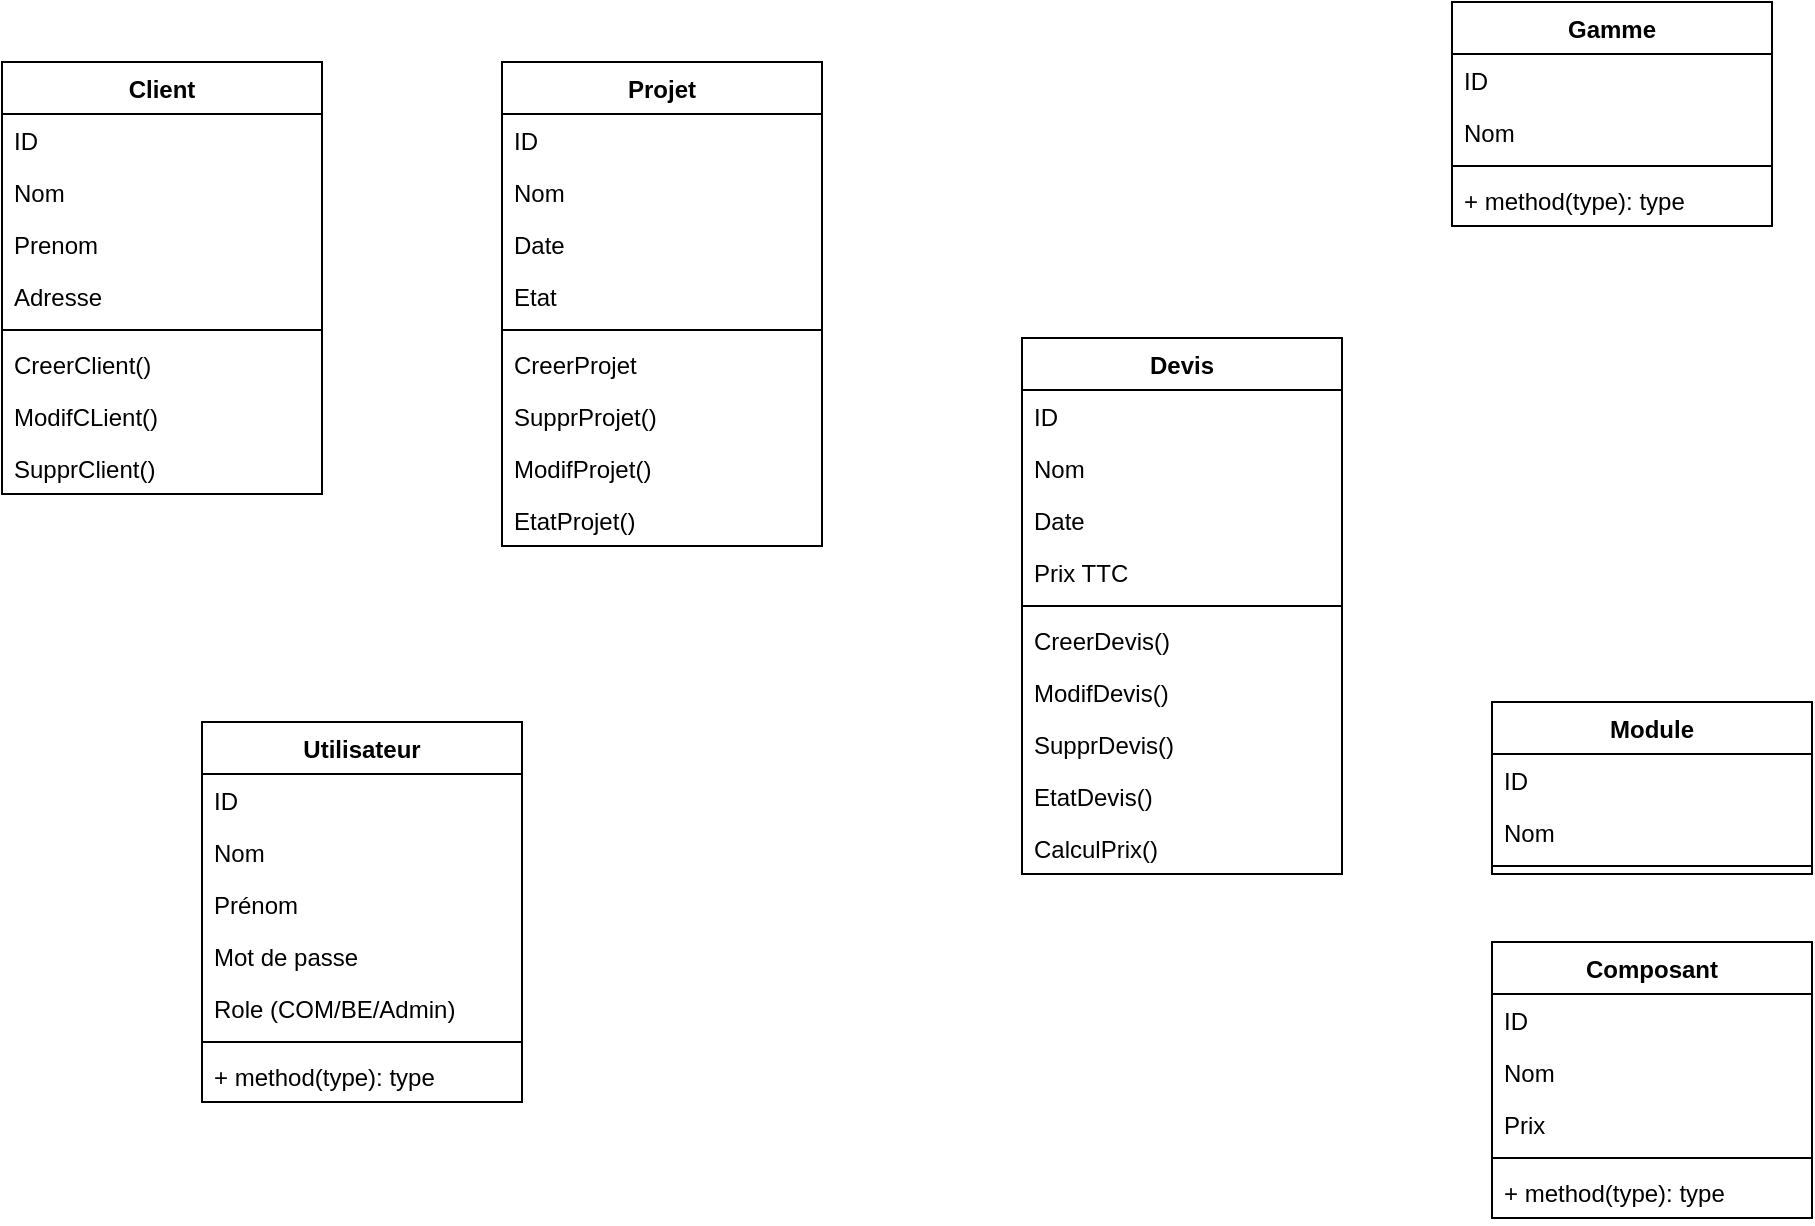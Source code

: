 <mxfile version="12.7.4"><diagram id="3MPF4Nu7-H0E-pPs9DYu" name="Page-1"><mxGraphModel dx="1024" dy="534" grid="1" gridSize="10" guides="1" tooltips="1" connect="1" arrows="1" fold="1" page="1" pageScale="1" pageWidth="1169" pageHeight="827" math="0" shadow="0"><root><mxCell id="0"/><mxCell id="1" parent="0"/><mxCell id="tQUFKJ-24xpen7sSSuuh-1" value="Client" style="swimlane;fontStyle=1;align=center;verticalAlign=top;childLayout=stackLayout;horizontal=1;startSize=26;horizontalStack=0;resizeParent=1;resizeParentMax=0;resizeLast=0;collapsible=1;marginBottom=0;" vertex="1" parent="1"><mxGeometry x="40" y="210" width="160" height="216" as="geometry"/></mxCell><mxCell id="tQUFKJ-24xpen7sSSuuh-2" value="ID" style="text;strokeColor=none;fillColor=none;align=left;verticalAlign=top;spacingLeft=4;spacingRight=4;overflow=hidden;rotatable=0;points=[[0,0.5],[1,0.5]];portConstraint=eastwest;" vertex="1" parent="tQUFKJ-24xpen7sSSuuh-1"><mxGeometry y="26" width="160" height="26" as="geometry"/></mxCell><mxCell id="tQUFKJ-24xpen7sSSuuh-31" value="Nom" style="text;strokeColor=none;fillColor=none;align=left;verticalAlign=top;spacingLeft=4;spacingRight=4;overflow=hidden;rotatable=0;points=[[0,0.5],[1,0.5]];portConstraint=eastwest;" vertex="1" parent="tQUFKJ-24xpen7sSSuuh-1"><mxGeometry y="52" width="160" height="26" as="geometry"/></mxCell><mxCell id="tQUFKJ-24xpen7sSSuuh-32" value="Prenom" style="text;strokeColor=none;fillColor=none;align=left;verticalAlign=top;spacingLeft=4;spacingRight=4;overflow=hidden;rotatable=0;points=[[0,0.5],[1,0.5]];portConstraint=eastwest;" vertex="1" parent="tQUFKJ-24xpen7sSSuuh-1"><mxGeometry y="78" width="160" height="26" as="geometry"/></mxCell><mxCell id="tQUFKJ-24xpen7sSSuuh-33" value="Adresse" style="text;strokeColor=none;fillColor=none;align=left;verticalAlign=top;spacingLeft=4;spacingRight=4;overflow=hidden;rotatable=0;points=[[0,0.5],[1,0.5]];portConstraint=eastwest;" vertex="1" parent="tQUFKJ-24xpen7sSSuuh-1"><mxGeometry y="104" width="160" height="26" as="geometry"/></mxCell><mxCell id="tQUFKJ-24xpen7sSSuuh-3" value="" style="line;strokeWidth=1;fillColor=none;align=left;verticalAlign=middle;spacingTop=-1;spacingLeft=3;spacingRight=3;rotatable=0;labelPosition=right;points=[];portConstraint=eastwest;" vertex="1" parent="tQUFKJ-24xpen7sSSuuh-1"><mxGeometry y="130" width="160" height="8" as="geometry"/></mxCell><mxCell id="tQUFKJ-24xpen7sSSuuh-4" value="CreerClient()" style="text;strokeColor=none;fillColor=none;align=left;verticalAlign=top;spacingLeft=4;spacingRight=4;overflow=hidden;rotatable=0;points=[[0,0.5],[1,0.5]];portConstraint=eastwest;" vertex="1" parent="tQUFKJ-24xpen7sSSuuh-1"><mxGeometry y="138" width="160" height="26" as="geometry"/></mxCell><mxCell id="tQUFKJ-24xpen7sSSuuh-34" value="ModifCLient()" style="text;strokeColor=none;fillColor=none;align=left;verticalAlign=top;spacingLeft=4;spacingRight=4;overflow=hidden;rotatable=0;points=[[0,0.5],[1,0.5]];portConstraint=eastwest;" vertex="1" parent="tQUFKJ-24xpen7sSSuuh-1"><mxGeometry y="164" width="160" height="26" as="geometry"/></mxCell><mxCell id="tQUFKJ-24xpen7sSSuuh-35" value="SupprClient()" style="text;strokeColor=none;fillColor=none;align=left;verticalAlign=top;spacingLeft=4;spacingRight=4;overflow=hidden;rotatable=0;points=[[0,0.5],[1,0.5]];portConstraint=eastwest;" vertex="1" parent="tQUFKJ-24xpen7sSSuuh-1"><mxGeometry y="190" width="160" height="26" as="geometry"/></mxCell><mxCell id="tQUFKJ-24xpen7sSSuuh-5" value="Projet" style="swimlane;fontStyle=1;align=center;verticalAlign=top;childLayout=stackLayout;horizontal=1;startSize=26;horizontalStack=0;resizeParent=1;resizeParentMax=0;resizeLast=0;collapsible=1;marginBottom=0;" vertex="1" parent="1"><mxGeometry x="290" y="210" width="160" height="242" as="geometry"/></mxCell><mxCell id="tQUFKJ-24xpen7sSSuuh-6" value="ID" style="text;strokeColor=none;fillColor=none;align=left;verticalAlign=top;spacingLeft=4;spacingRight=4;overflow=hidden;rotatable=0;points=[[0,0.5],[1,0.5]];portConstraint=eastwest;" vertex="1" parent="tQUFKJ-24xpen7sSSuuh-5"><mxGeometry y="26" width="160" height="26" as="geometry"/></mxCell><mxCell id="tQUFKJ-24xpen7sSSuuh-25" value="Nom" style="text;strokeColor=none;fillColor=none;align=left;verticalAlign=top;spacingLeft=4;spacingRight=4;overflow=hidden;rotatable=0;points=[[0,0.5],[1,0.5]];portConstraint=eastwest;" vertex="1" parent="tQUFKJ-24xpen7sSSuuh-5"><mxGeometry y="52" width="160" height="26" as="geometry"/></mxCell><mxCell id="tQUFKJ-24xpen7sSSuuh-26" value="Date" style="text;strokeColor=none;fillColor=none;align=left;verticalAlign=top;spacingLeft=4;spacingRight=4;overflow=hidden;rotatable=0;points=[[0,0.5],[1,0.5]];portConstraint=eastwest;" vertex="1" parent="tQUFKJ-24xpen7sSSuuh-5"><mxGeometry y="78" width="160" height="26" as="geometry"/></mxCell><mxCell id="tQUFKJ-24xpen7sSSuuh-27" value="Etat" style="text;strokeColor=none;fillColor=none;align=left;verticalAlign=top;spacingLeft=4;spacingRight=4;overflow=hidden;rotatable=0;points=[[0,0.5],[1,0.5]];portConstraint=eastwest;" vertex="1" parent="tQUFKJ-24xpen7sSSuuh-5"><mxGeometry y="104" width="160" height="26" as="geometry"/></mxCell><mxCell id="tQUFKJ-24xpen7sSSuuh-7" value="" style="line;strokeWidth=1;fillColor=none;align=left;verticalAlign=middle;spacingTop=-1;spacingLeft=3;spacingRight=3;rotatable=0;labelPosition=right;points=[];portConstraint=eastwest;" vertex="1" parent="tQUFKJ-24xpen7sSSuuh-5"><mxGeometry y="130" width="160" height="8" as="geometry"/></mxCell><mxCell id="tQUFKJ-24xpen7sSSuuh-8" value="CreerProjet" style="text;strokeColor=none;fillColor=none;align=left;verticalAlign=top;spacingLeft=4;spacingRight=4;overflow=hidden;rotatable=0;points=[[0,0.5],[1,0.5]];portConstraint=eastwest;" vertex="1" parent="tQUFKJ-24xpen7sSSuuh-5"><mxGeometry y="138" width="160" height="26" as="geometry"/></mxCell><mxCell id="tQUFKJ-24xpen7sSSuuh-28" value="SupprProjet()" style="text;strokeColor=none;fillColor=none;align=left;verticalAlign=top;spacingLeft=4;spacingRight=4;overflow=hidden;rotatable=0;points=[[0,0.5],[1,0.5]];portConstraint=eastwest;" vertex="1" parent="tQUFKJ-24xpen7sSSuuh-5"><mxGeometry y="164" width="160" height="26" as="geometry"/></mxCell><mxCell id="tQUFKJ-24xpen7sSSuuh-29" value="ModifProjet()" style="text;strokeColor=none;fillColor=none;align=left;verticalAlign=top;spacingLeft=4;spacingRight=4;overflow=hidden;rotatable=0;points=[[0,0.5],[1,0.5]];portConstraint=eastwest;" vertex="1" parent="tQUFKJ-24xpen7sSSuuh-5"><mxGeometry y="190" width="160" height="26" as="geometry"/></mxCell><mxCell id="tQUFKJ-24xpen7sSSuuh-30" value="EtatProjet()" style="text;strokeColor=none;fillColor=none;align=left;verticalAlign=top;spacingLeft=4;spacingRight=4;overflow=hidden;rotatable=0;points=[[0,0.5],[1,0.5]];portConstraint=eastwest;" vertex="1" parent="tQUFKJ-24xpen7sSSuuh-5"><mxGeometry y="216" width="160" height="26" as="geometry"/></mxCell><mxCell id="tQUFKJ-24xpen7sSSuuh-9" value="Devis" style="swimlane;fontStyle=1;align=center;verticalAlign=top;childLayout=stackLayout;horizontal=1;startSize=26;horizontalStack=0;resizeParent=1;resizeParentMax=0;resizeLast=0;collapsible=1;marginBottom=0;" vertex="1" parent="1"><mxGeometry x="550" y="348" width="160" height="268" as="geometry"/></mxCell><mxCell id="tQUFKJ-24xpen7sSSuuh-10" value="ID" style="text;strokeColor=none;fillColor=none;align=left;verticalAlign=top;spacingLeft=4;spacingRight=4;overflow=hidden;rotatable=0;points=[[0,0.5],[1,0.5]];portConstraint=eastwest;" vertex="1" parent="tQUFKJ-24xpen7sSSuuh-9"><mxGeometry y="26" width="160" height="26" as="geometry"/></mxCell><mxCell id="tQUFKJ-24xpen7sSSuuh-36" value="Nom" style="text;strokeColor=none;fillColor=none;align=left;verticalAlign=top;spacingLeft=4;spacingRight=4;overflow=hidden;rotatable=0;points=[[0,0.5],[1,0.5]];portConstraint=eastwest;" vertex="1" parent="tQUFKJ-24xpen7sSSuuh-9"><mxGeometry y="52" width="160" height="26" as="geometry"/></mxCell><mxCell id="tQUFKJ-24xpen7sSSuuh-37" value="Date" style="text;strokeColor=none;fillColor=none;align=left;verticalAlign=top;spacingLeft=4;spacingRight=4;overflow=hidden;rotatable=0;points=[[0,0.5],[1,0.5]];portConstraint=eastwest;" vertex="1" parent="tQUFKJ-24xpen7sSSuuh-9"><mxGeometry y="78" width="160" height="26" as="geometry"/></mxCell><mxCell id="tQUFKJ-24xpen7sSSuuh-38" value="Prix TTC" style="text;strokeColor=none;fillColor=none;align=left;verticalAlign=top;spacingLeft=4;spacingRight=4;overflow=hidden;rotatable=0;points=[[0,0.5],[1,0.5]];portConstraint=eastwest;" vertex="1" parent="tQUFKJ-24xpen7sSSuuh-9"><mxGeometry y="104" width="160" height="26" as="geometry"/></mxCell><mxCell id="tQUFKJ-24xpen7sSSuuh-11" value="" style="line;strokeWidth=1;fillColor=none;align=left;verticalAlign=middle;spacingTop=-1;spacingLeft=3;spacingRight=3;rotatable=0;labelPosition=right;points=[];portConstraint=eastwest;" vertex="1" parent="tQUFKJ-24xpen7sSSuuh-9"><mxGeometry y="130" width="160" height="8" as="geometry"/></mxCell><mxCell id="tQUFKJ-24xpen7sSSuuh-12" value="CreerDevis()" style="text;strokeColor=none;fillColor=none;align=left;verticalAlign=top;spacingLeft=4;spacingRight=4;overflow=hidden;rotatable=0;points=[[0,0.5],[1,0.5]];portConstraint=eastwest;" vertex="1" parent="tQUFKJ-24xpen7sSSuuh-9"><mxGeometry y="138" width="160" height="26" as="geometry"/></mxCell><mxCell id="tQUFKJ-24xpen7sSSuuh-39" value="ModifDevis()" style="text;strokeColor=none;fillColor=none;align=left;verticalAlign=top;spacingLeft=4;spacingRight=4;overflow=hidden;rotatable=0;points=[[0,0.5],[1,0.5]];portConstraint=eastwest;" vertex="1" parent="tQUFKJ-24xpen7sSSuuh-9"><mxGeometry y="164" width="160" height="26" as="geometry"/></mxCell><mxCell id="tQUFKJ-24xpen7sSSuuh-40" value="SupprDevis()" style="text;strokeColor=none;fillColor=none;align=left;verticalAlign=top;spacingLeft=4;spacingRight=4;overflow=hidden;rotatable=0;points=[[0,0.5],[1,0.5]];portConstraint=eastwest;" vertex="1" parent="tQUFKJ-24xpen7sSSuuh-9"><mxGeometry y="190" width="160" height="26" as="geometry"/></mxCell><mxCell id="tQUFKJ-24xpen7sSSuuh-41" value="EtatDevis()" style="text;strokeColor=none;fillColor=none;align=left;verticalAlign=top;spacingLeft=4;spacingRight=4;overflow=hidden;rotatable=0;points=[[0,0.5],[1,0.5]];portConstraint=eastwest;" vertex="1" parent="tQUFKJ-24xpen7sSSuuh-9"><mxGeometry y="216" width="160" height="26" as="geometry"/></mxCell><mxCell id="tQUFKJ-24xpen7sSSuuh-42" value="CalculPrix()" style="text;strokeColor=none;fillColor=none;align=left;verticalAlign=top;spacingLeft=4;spacingRight=4;overflow=hidden;rotatable=0;points=[[0,0.5],[1,0.5]];portConstraint=eastwest;" vertex="1" parent="tQUFKJ-24xpen7sSSuuh-9"><mxGeometry y="242" width="160" height="26" as="geometry"/></mxCell><mxCell id="tQUFKJ-24xpen7sSSuuh-13" value="Composant" style="swimlane;fontStyle=1;align=center;verticalAlign=top;childLayout=stackLayout;horizontal=1;startSize=26;horizontalStack=0;resizeParent=1;resizeParentMax=0;resizeLast=0;collapsible=1;marginBottom=0;" vertex="1" parent="1"><mxGeometry x="785" y="650" width="160" height="138" as="geometry"/></mxCell><mxCell id="tQUFKJ-24xpen7sSSuuh-14" value="ID" style="text;strokeColor=none;fillColor=none;align=left;verticalAlign=top;spacingLeft=4;spacingRight=4;overflow=hidden;rotatable=0;points=[[0,0.5],[1,0.5]];portConstraint=eastwest;" vertex="1" parent="tQUFKJ-24xpen7sSSuuh-13"><mxGeometry y="26" width="160" height="26" as="geometry"/></mxCell><mxCell id="tQUFKJ-24xpen7sSSuuh-43" value="Nom" style="text;strokeColor=none;fillColor=none;align=left;verticalAlign=top;spacingLeft=4;spacingRight=4;overflow=hidden;rotatable=0;points=[[0,0.5],[1,0.5]];portConstraint=eastwest;" vertex="1" parent="tQUFKJ-24xpen7sSSuuh-13"><mxGeometry y="52" width="160" height="26" as="geometry"/></mxCell><mxCell id="tQUFKJ-24xpen7sSSuuh-44" value="Prix" style="text;strokeColor=none;fillColor=none;align=left;verticalAlign=top;spacingLeft=4;spacingRight=4;overflow=hidden;rotatable=0;points=[[0,0.5],[1,0.5]];portConstraint=eastwest;" vertex="1" parent="tQUFKJ-24xpen7sSSuuh-13"><mxGeometry y="78" width="160" height="26" as="geometry"/></mxCell><mxCell id="tQUFKJ-24xpen7sSSuuh-15" value="" style="line;strokeWidth=1;fillColor=none;align=left;verticalAlign=middle;spacingTop=-1;spacingLeft=3;spacingRight=3;rotatable=0;labelPosition=right;points=[];portConstraint=eastwest;" vertex="1" parent="tQUFKJ-24xpen7sSSuuh-13"><mxGeometry y="104" width="160" height="8" as="geometry"/></mxCell><mxCell id="tQUFKJ-24xpen7sSSuuh-16" value="+ method(type): type" style="text;strokeColor=none;fillColor=none;align=left;verticalAlign=top;spacingLeft=4;spacingRight=4;overflow=hidden;rotatable=0;points=[[0,0.5],[1,0.5]];portConstraint=eastwest;" vertex="1" parent="tQUFKJ-24xpen7sSSuuh-13"><mxGeometry y="112" width="160" height="26" as="geometry"/></mxCell><mxCell id="tQUFKJ-24xpen7sSSuuh-17" value="Module" style="swimlane;fontStyle=1;align=center;verticalAlign=top;childLayout=stackLayout;horizontal=1;startSize=26;horizontalStack=0;resizeParent=1;resizeParentMax=0;resizeLast=0;collapsible=1;marginBottom=0;" vertex="1" parent="1"><mxGeometry x="785" y="530" width="160" height="86" as="geometry"/></mxCell><mxCell id="tQUFKJ-24xpen7sSSuuh-18" value="ID" style="text;strokeColor=none;fillColor=none;align=left;verticalAlign=top;spacingLeft=4;spacingRight=4;overflow=hidden;rotatable=0;points=[[0,0.5],[1,0.5]];portConstraint=eastwest;" vertex="1" parent="tQUFKJ-24xpen7sSSuuh-17"><mxGeometry y="26" width="160" height="26" as="geometry"/></mxCell><mxCell id="tQUFKJ-24xpen7sSSuuh-45" value="Nom" style="text;strokeColor=none;fillColor=none;align=left;verticalAlign=top;spacingLeft=4;spacingRight=4;overflow=hidden;rotatable=0;points=[[0,0.5],[1,0.5]];portConstraint=eastwest;" vertex="1" parent="tQUFKJ-24xpen7sSSuuh-17"><mxGeometry y="52" width="160" height="26" as="geometry"/></mxCell><mxCell id="tQUFKJ-24xpen7sSSuuh-19" value="" style="line;strokeWidth=1;fillColor=none;align=left;verticalAlign=middle;spacingTop=-1;spacingLeft=3;spacingRight=3;rotatable=0;labelPosition=right;points=[];portConstraint=eastwest;" vertex="1" parent="tQUFKJ-24xpen7sSSuuh-17"><mxGeometry y="78" width="160" height="8" as="geometry"/></mxCell><mxCell id="tQUFKJ-24xpen7sSSuuh-21" value="Gamme" style="swimlane;fontStyle=1;align=center;verticalAlign=top;childLayout=stackLayout;horizontal=1;startSize=26;horizontalStack=0;resizeParent=1;resizeParentMax=0;resizeLast=0;collapsible=1;marginBottom=0;" vertex="1" parent="1"><mxGeometry x="765" y="180" width="160" height="112" as="geometry"/></mxCell><mxCell id="tQUFKJ-24xpen7sSSuuh-22" value="ID" style="text;strokeColor=none;fillColor=none;align=left;verticalAlign=top;spacingLeft=4;spacingRight=4;overflow=hidden;rotatable=0;points=[[0,0.5],[1,0.5]];portConstraint=eastwest;" vertex="1" parent="tQUFKJ-24xpen7sSSuuh-21"><mxGeometry y="26" width="160" height="26" as="geometry"/></mxCell><mxCell id="tQUFKJ-24xpen7sSSuuh-46" value="Nom" style="text;strokeColor=none;fillColor=none;align=left;verticalAlign=top;spacingLeft=4;spacingRight=4;overflow=hidden;rotatable=0;points=[[0,0.5],[1,0.5]];portConstraint=eastwest;" vertex="1" parent="tQUFKJ-24xpen7sSSuuh-21"><mxGeometry y="52" width="160" height="26" as="geometry"/></mxCell><mxCell id="tQUFKJ-24xpen7sSSuuh-23" value="" style="line;strokeWidth=1;fillColor=none;align=left;verticalAlign=middle;spacingTop=-1;spacingLeft=3;spacingRight=3;rotatable=0;labelPosition=right;points=[];portConstraint=eastwest;" vertex="1" parent="tQUFKJ-24xpen7sSSuuh-21"><mxGeometry y="78" width="160" height="8" as="geometry"/></mxCell><mxCell id="tQUFKJ-24xpen7sSSuuh-24" value="+ method(type): type" style="text;strokeColor=none;fillColor=none;align=left;verticalAlign=top;spacingLeft=4;spacingRight=4;overflow=hidden;rotatable=0;points=[[0,0.5],[1,0.5]];portConstraint=eastwest;" vertex="1" parent="tQUFKJ-24xpen7sSSuuh-21"><mxGeometry y="86" width="160" height="26" as="geometry"/></mxCell><mxCell id="tQUFKJ-24xpen7sSSuuh-58" value="Utilisateur" style="swimlane;fontStyle=1;align=center;verticalAlign=top;childLayout=stackLayout;horizontal=1;startSize=26;horizontalStack=0;resizeParent=1;resizeParentMax=0;resizeLast=0;collapsible=1;marginBottom=0;" vertex="1" parent="1"><mxGeometry x="140" y="540" width="160" height="190" as="geometry"/></mxCell><mxCell id="tQUFKJ-24xpen7sSSuuh-59" value="ID" style="text;strokeColor=none;fillColor=none;align=left;verticalAlign=top;spacingLeft=4;spacingRight=4;overflow=hidden;rotatable=0;points=[[0,0.5],[1,0.5]];portConstraint=eastwest;" vertex="1" parent="tQUFKJ-24xpen7sSSuuh-58"><mxGeometry y="26" width="160" height="26" as="geometry"/></mxCell><mxCell id="tQUFKJ-24xpen7sSSuuh-60" value="Nom" style="text;strokeColor=none;fillColor=none;align=left;verticalAlign=top;spacingLeft=4;spacingRight=4;overflow=hidden;rotatable=0;points=[[0,0.5],[1,0.5]];portConstraint=eastwest;" vertex="1" parent="tQUFKJ-24xpen7sSSuuh-58"><mxGeometry y="52" width="160" height="26" as="geometry"/></mxCell><mxCell id="tQUFKJ-24xpen7sSSuuh-73" value="Prénom" style="text;strokeColor=none;fillColor=none;align=left;verticalAlign=top;spacingLeft=4;spacingRight=4;overflow=hidden;rotatable=0;points=[[0,0.5],[1,0.5]];portConstraint=eastwest;" vertex="1" parent="tQUFKJ-24xpen7sSSuuh-58"><mxGeometry y="78" width="160" height="26" as="geometry"/></mxCell><mxCell id="tQUFKJ-24xpen7sSSuuh-74" value="Mot de passe" style="text;strokeColor=none;fillColor=none;align=left;verticalAlign=top;spacingLeft=4;spacingRight=4;overflow=hidden;rotatable=0;points=[[0,0.5],[1,0.5]];portConstraint=eastwest;" vertex="1" parent="tQUFKJ-24xpen7sSSuuh-58"><mxGeometry y="104" width="160" height="26" as="geometry"/></mxCell><mxCell id="tQUFKJ-24xpen7sSSuuh-75" value="Role (COM/BE/Admin)" style="text;strokeColor=none;fillColor=none;align=left;verticalAlign=top;spacingLeft=4;spacingRight=4;overflow=hidden;rotatable=0;points=[[0,0.5],[1,0.5]];portConstraint=eastwest;" vertex="1" parent="tQUFKJ-24xpen7sSSuuh-58"><mxGeometry y="130" width="160" height="26" as="geometry"/></mxCell><mxCell id="tQUFKJ-24xpen7sSSuuh-61" value="" style="line;strokeWidth=1;fillColor=none;align=left;verticalAlign=middle;spacingTop=-1;spacingLeft=3;spacingRight=3;rotatable=0;labelPosition=right;points=[];portConstraint=eastwest;" vertex="1" parent="tQUFKJ-24xpen7sSSuuh-58"><mxGeometry y="156" width="160" height="8" as="geometry"/></mxCell><mxCell id="tQUFKJ-24xpen7sSSuuh-62" value="+ method(type): type" style="text;strokeColor=none;fillColor=none;align=left;verticalAlign=top;spacingLeft=4;spacingRight=4;overflow=hidden;rotatable=0;points=[[0,0.5],[1,0.5]];portConstraint=eastwest;" vertex="1" parent="tQUFKJ-24xpen7sSSuuh-58"><mxGeometry y="164" width="160" height="26" as="geometry"/></mxCell></root></mxGraphModel></diagram></mxfile>